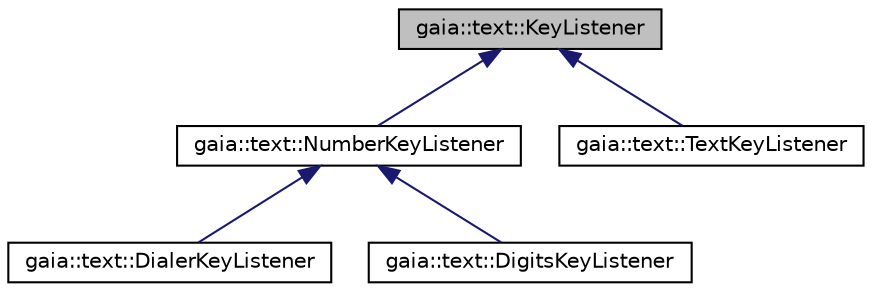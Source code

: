 digraph G
{
  edge [fontname="Helvetica",fontsize="10",labelfontname="Helvetica",labelfontsize="10"];
  node [fontname="Helvetica",fontsize="10",shape=record];
  Node1 [label="gaia::text::KeyListener",height=0.2,width=0.4,color="black", fillcolor="grey75", style="filled" fontcolor="black"];
  Node1 -> Node2 [dir=back,color="midnightblue",fontsize="10",style="solid",fontname="Helvetica"];
  Node2 [label="gaia::text::NumberKeyListener",height=0.2,width=0.4,color="black", fillcolor="white", style="filled",URL="$da/d8a/classgaia_1_1text_1_1_number_key_listener.html",tooltip="For numeric text entry."];
  Node2 -> Node3 [dir=back,color="midnightblue",fontsize="10",style="solid",fontname="Helvetica"];
  Node3 [label="gaia::text::DialerKeyListener",height=0.2,width=0.4,color="black", fillcolor="white", style="filled",URL="$d3/dec/classgaia_1_1text_1_1_dialer_key_listener.html",tooltip="For dialing-only text entry."];
  Node2 -> Node4 [dir=back,color="midnightblue",fontsize="10",style="solid",fontname="Helvetica"];
  Node4 [label="gaia::text::DigitsKeyListener",height=0.2,width=0.4,color="black", fillcolor="white", style="filled",URL="$d6/de9/classgaia_1_1text_1_1_digits_key_listener.html",tooltip="For digits-only text entry."];
  Node1 -> Node5 [dir=back,color="midnightblue",fontsize="10",style="solid",fontname="Helvetica"];
  Node5 [label="gaia::text::TextKeyListener",height=0.2,width=0.4,color="black", fillcolor="white", style="filled",URL="$df/d3f/classgaia_1_1text_1_1_text_key_listener.html",tooltip="This is the key listener for typing normal text."];
}
